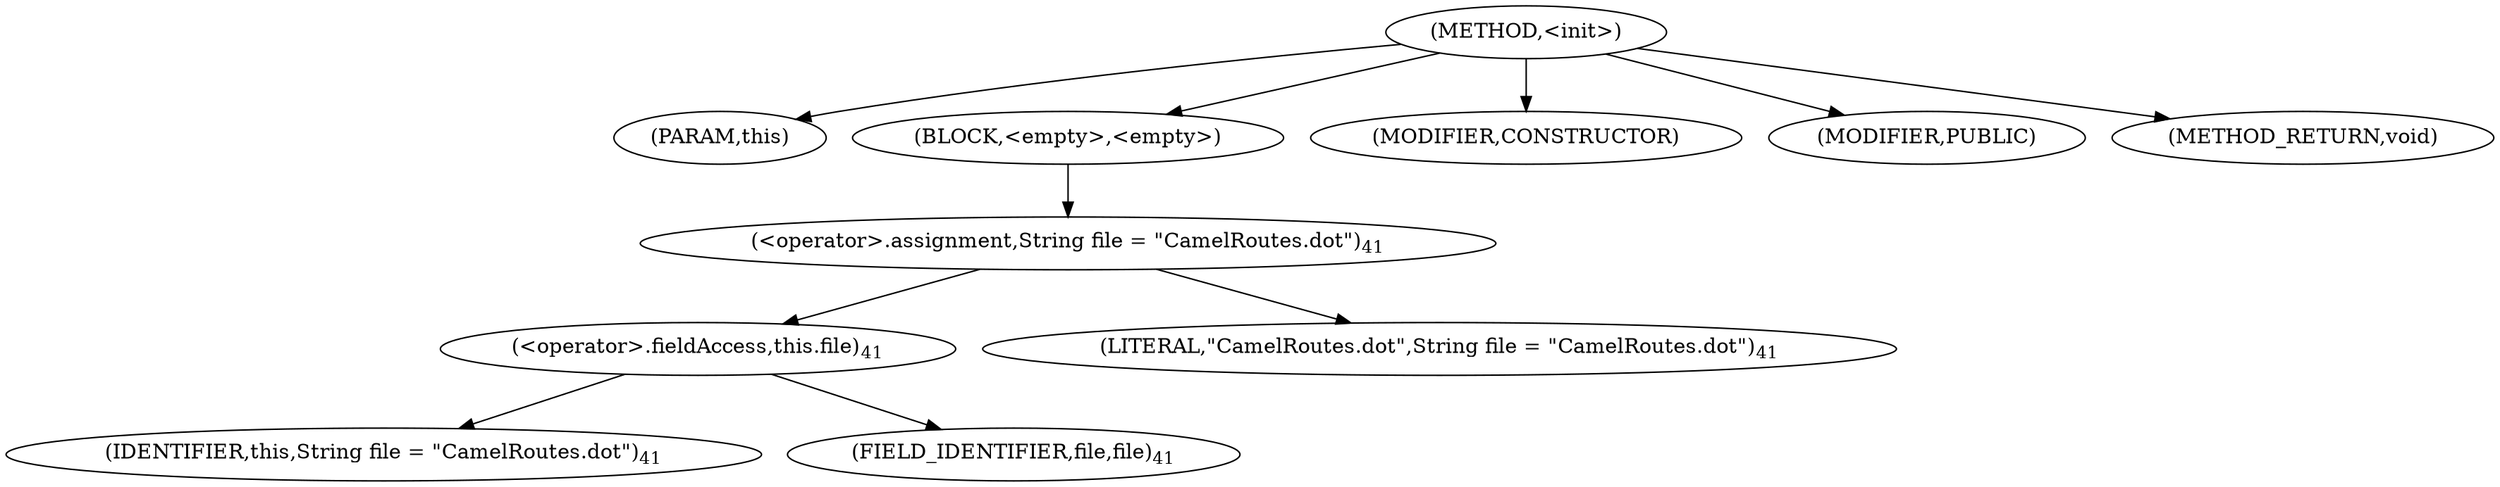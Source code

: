 digraph "&lt;init&gt;" {  
"168" [label = <(METHOD,&lt;init&gt;)> ]
"169" [label = <(PARAM,this)> ]
"170" [label = <(BLOCK,&lt;empty&gt;,&lt;empty&gt;)> ]
"171" [label = <(&lt;operator&gt;.assignment,String file = &quot;CamelRoutes.dot&quot;)<SUB>41</SUB>> ]
"172" [label = <(&lt;operator&gt;.fieldAccess,this.file)<SUB>41</SUB>> ]
"173" [label = <(IDENTIFIER,this,String file = &quot;CamelRoutes.dot&quot;)<SUB>41</SUB>> ]
"174" [label = <(FIELD_IDENTIFIER,file,file)<SUB>41</SUB>> ]
"175" [label = <(LITERAL,&quot;CamelRoutes.dot&quot;,String file = &quot;CamelRoutes.dot&quot;)<SUB>41</SUB>> ]
"176" [label = <(MODIFIER,CONSTRUCTOR)> ]
"177" [label = <(MODIFIER,PUBLIC)> ]
"178" [label = <(METHOD_RETURN,void)> ]
  "168" -> "169" 
  "168" -> "170" 
  "168" -> "176" 
  "168" -> "177" 
  "168" -> "178" 
  "170" -> "171" 
  "171" -> "172" 
  "171" -> "175" 
  "172" -> "173" 
  "172" -> "174" 
}
